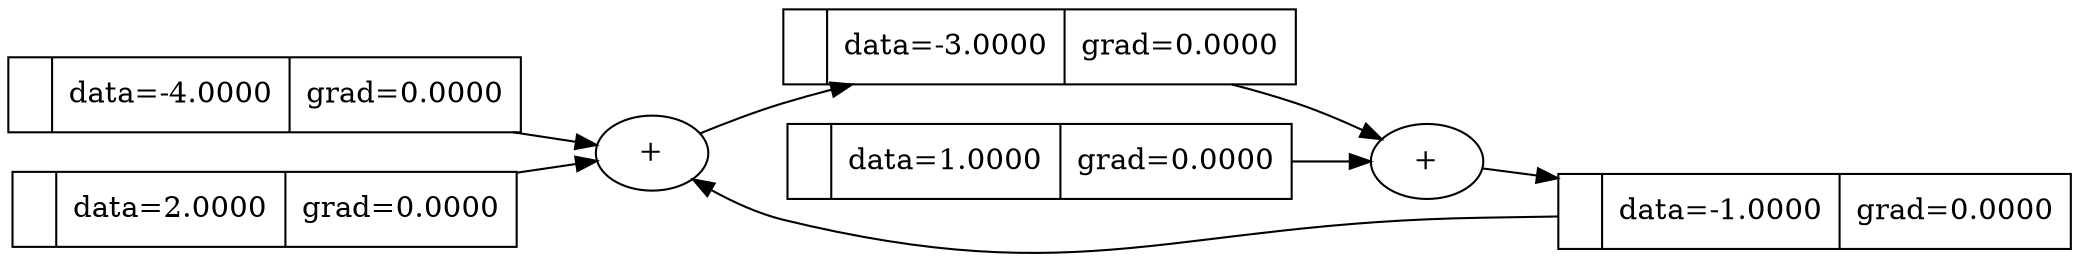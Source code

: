 digraph G {
  rankdir = "LR";
  "node0x55628c103eb0" [label = "{  | data=-4.0000 | grad=0.0000 }", shape="record"]
  "node0x55628c103fb0" [label = "{  | data=2.0000 | grad=0.0000 }", shape="record"]
  "node0x55628c104130" [label = "{  | data=-3.0000 | grad=0.0000 }", shape="record"]
  "node0x55628c104130+" [label = "+"]
  "node0x55628c104130+" -> "node0x55628c104130";
  "node0x55628c104930" [label = "{  | data=1.0000 | grad=0.0000 }", shape="record"]
  "node0x55628c104a30" [label = "{  | data=-1.0000 | grad=0.0000 }", shape="record"]
  "node0x55628c104a30+" [label = "+"]
  "node0x55628c104a30+" -> "node0x55628c104a30";
  "node0x55628c103eb0" -> "node0x55628c104130+";
  "node0x55628c103fb0" -> "node0x55628c104130+";
  "node0x55628c104130" -> "node0x55628c104a30+";
  "node0x55628c104930" -> "node0x55628c104a30+";
  "node0x55628c104a30" -> "node0x55628c104130+";
}

